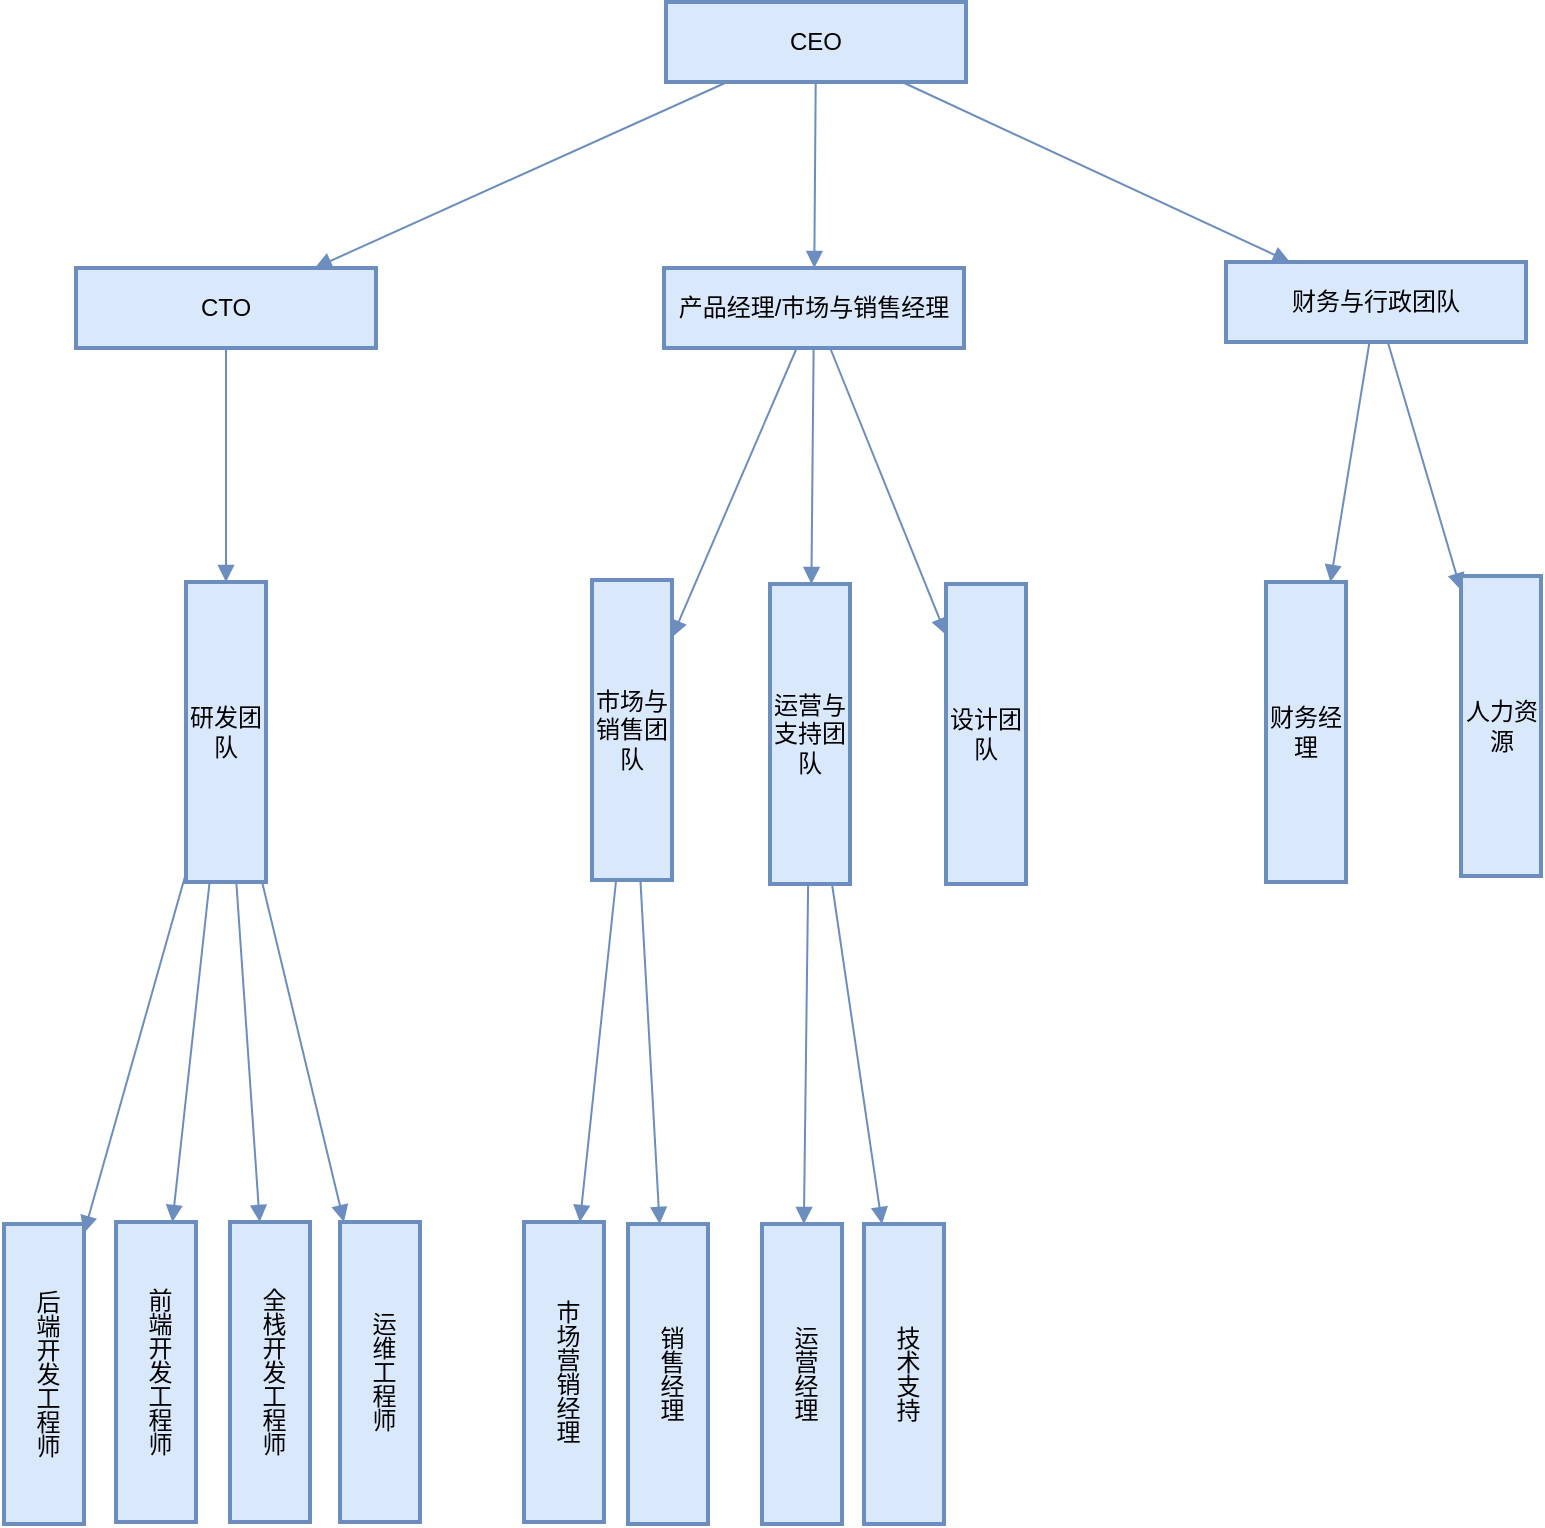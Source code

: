<mxfile version="24.7.17">
  <diagram name="第 1 页" id="kcZdlDMOoqQzpaW8ADvZ">
    <mxGraphModel dx="1971" dy="1671" grid="1" gridSize="10" guides="1" tooltips="1" connect="1" arrows="1" fold="1" page="1" pageScale="1" pageWidth="827" pageHeight="1169" math="0" shadow="0">
      <root>
        <mxCell id="0" />
        <mxCell id="1" parent="0" />
        <mxCell id="jP5qqYoJzU4zsviBNMvY-36" value="CEO" style="whiteSpace=wrap;strokeWidth=2;fillColor=#dae8fc;strokeColor=#6c8ebf;" vertex="1" parent="1">
          <mxGeometry x="350" y="30" width="150" height="40" as="geometry" />
        </mxCell>
        <mxCell id="jP5qqYoJzU4zsviBNMvY-37" value="CTO" style="whiteSpace=wrap;strokeWidth=2;fillColor=#dae8fc;strokeColor=#6c8ebf;" vertex="1" parent="1">
          <mxGeometry x="55" y="163" width="150" height="40" as="geometry" />
        </mxCell>
        <mxCell id="jP5qqYoJzU4zsviBNMvY-38" value="产品经理/市场与销售经理" style="whiteSpace=wrap;strokeWidth=2;fillColor=#dae8fc;strokeColor=#6c8ebf;" vertex="1" parent="1">
          <mxGeometry x="349" y="163" width="150" height="40" as="geometry" />
        </mxCell>
        <mxCell id="jP5qqYoJzU4zsviBNMvY-39" value="研发团队" style="whiteSpace=wrap;strokeWidth=2;direction=south;fillColor=#dae8fc;strokeColor=#6c8ebf;" vertex="1" parent="1">
          <mxGeometry x="110" y="320" width="40" height="150" as="geometry" />
        </mxCell>
        <mxCell id="jP5qqYoJzU4zsviBNMvY-40" value="后端开发工程师" style="strokeWidth=2;direction=south;whiteSpace=wrap;textDirection=vertical-lr;fillColor=#dae8fc;strokeColor=#6c8ebf;" vertex="1" parent="1">
          <mxGeometry x="19" y="641" width="40" height="150" as="geometry" />
        </mxCell>
        <mxCell id="jP5qqYoJzU4zsviBNMvY-41" value="前端开发工程师" style="whiteSpace=wrap;strokeWidth=2;direction=south;textDirection=vertical-lr;fillColor=#dae8fc;strokeColor=#6c8ebf;" vertex="1" parent="1">
          <mxGeometry x="75" y="640" width="40" height="150" as="geometry" />
        </mxCell>
        <mxCell id="jP5qqYoJzU4zsviBNMvY-42" value="全栈开发工程师" style="whiteSpace=wrap;strokeWidth=2;direction=south;textDirection=vertical-lr;fillColor=#dae8fc;strokeColor=#6c8ebf;" vertex="1" parent="1">
          <mxGeometry x="132" y="640" width="40" height="150" as="geometry" />
        </mxCell>
        <mxCell id="jP5qqYoJzU4zsviBNMvY-43" value="运维工程师" style="whiteSpace=wrap;strokeWidth=2;direction=south;textDirection=vertical-lr;fillColor=#dae8fc;strokeColor=#6c8ebf;" vertex="1" parent="1">
          <mxGeometry x="187" y="640" width="40" height="150" as="geometry" />
        </mxCell>
        <mxCell id="jP5qqYoJzU4zsviBNMvY-44" value="市场与销售团队" style="whiteSpace=wrap;strokeWidth=2;direction=south;fillColor=#dae8fc;strokeColor=#6c8ebf;" vertex="1" parent="1">
          <mxGeometry x="313" y="319" width="40" height="150" as="geometry" />
        </mxCell>
        <mxCell id="jP5qqYoJzU4zsviBNMvY-45" value="运营与支持团队" style="whiteSpace=wrap;strokeWidth=2;direction=south;fillColor=#dae8fc;strokeColor=#6c8ebf;" vertex="1" parent="1">
          <mxGeometry x="402" y="321" width="40" height="150" as="geometry" />
        </mxCell>
        <mxCell id="jP5qqYoJzU4zsviBNMvY-46" value="设计团队" style="whiteSpace=wrap;strokeWidth=2;direction=south;fillColor=#dae8fc;strokeColor=#6c8ebf;" vertex="1" parent="1">
          <mxGeometry x="490" y="321" width="40" height="150" as="geometry" />
        </mxCell>
        <mxCell id="jP5qqYoJzU4zsviBNMvY-47" value="市场营销经理" style="whiteSpace=wrap;strokeWidth=2;direction=south;textDirection=vertical-lr;fillColor=#dae8fc;strokeColor=#6c8ebf;" vertex="1" parent="1">
          <mxGeometry x="279" y="640" width="40" height="150" as="geometry" />
        </mxCell>
        <mxCell id="jP5qqYoJzU4zsviBNMvY-48" value="销售经理" style="whiteSpace=wrap;strokeWidth=2;direction=south;textDirection=vertical-lr;fillColor=#dae8fc;strokeColor=#6c8ebf;" vertex="1" parent="1">
          <mxGeometry x="331" y="641" width="40" height="150" as="geometry" />
        </mxCell>
        <mxCell id="jP5qqYoJzU4zsviBNMvY-49" value="运营经理" style="whiteSpace=wrap;strokeWidth=2;direction=south;textDirection=vertical-lr;fillColor=#dae8fc;strokeColor=#6c8ebf;" vertex="1" parent="1">
          <mxGeometry x="398" y="641" width="40" height="150" as="geometry" />
        </mxCell>
        <mxCell id="jP5qqYoJzU4zsviBNMvY-50" value="技术支持" style="whiteSpace=wrap;strokeWidth=2;direction=south;textDirection=vertical-lr;fillColor=#dae8fc;strokeColor=#6c8ebf;" vertex="1" parent="1">
          <mxGeometry x="449" y="641" width="40" height="150" as="geometry" />
        </mxCell>
        <mxCell id="jP5qqYoJzU4zsviBNMvY-51" value="财务与行政团队" style="whiteSpace=wrap;strokeWidth=2;fillColor=#dae8fc;strokeColor=#6c8ebf;" vertex="1" parent="1">
          <mxGeometry x="630" y="160" width="150" height="40" as="geometry" />
        </mxCell>
        <mxCell id="jP5qqYoJzU4zsviBNMvY-52" value="财务经理" style="whiteSpace=wrap;strokeWidth=2;direction=south;fillColor=#dae8fc;strokeColor=#6c8ebf;" vertex="1" parent="1">
          <mxGeometry x="650" y="320" width="40" height="150" as="geometry" />
        </mxCell>
        <mxCell id="jP5qqYoJzU4zsviBNMvY-53" value="人力资源" style="whiteSpace=wrap;strokeWidth=2;direction=south;fillColor=#dae8fc;strokeColor=#6c8ebf;" vertex="1" parent="1">
          <mxGeometry x="747.5" y="317" width="40" height="150" as="geometry" />
        </mxCell>
        <mxCell id="jP5qqYoJzU4zsviBNMvY-54" value="" style="curved=1;startArrow=none;endArrow=block;rounded=0;fillColor=#dae8fc;strokeColor=#6c8ebf;" edge="1" parent="1" source="jP5qqYoJzU4zsviBNMvY-36" target="jP5qqYoJzU4zsviBNMvY-37">
          <mxGeometry relative="1" as="geometry" />
        </mxCell>
        <mxCell id="jP5qqYoJzU4zsviBNMvY-55" value="" style="curved=1;startArrow=none;endArrow=block;rounded=0;fillColor=#dae8fc;strokeColor=#6c8ebf;" edge="1" parent="1" source="jP5qqYoJzU4zsviBNMvY-36" target="jP5qqYoJzU4zsviBNMvY-38">
          <mxGeometry relative="1" as="geometry" />
        </mxCell>
        <mxCell id="jP5qqYoJzU4zsviBNMvY-56" value="" style="curved=1;startArrow=none;endArrow=block;rounded=0;fillColor=#dae8fc;strokeColor=#6c8ebf;" edge="1" parent="1" source="jP5qqYoJzU4zsviBNMvY-37" target="jP5qqYoJzU4zsviBNMvY-39">
          <mxGeometry relative="1" as="geometry" />
        </mxCell>
        <mxCell id="jP5qqYoJzU4zsviBNMvY-57" value="" style="curved=1;startArrow=none;endArrow=block;rounded=0;fillColor=#dae8fc;strokeColor=#6c8ebf;" edge="1" parent="1" source="jP5qqYoJzU4zsviBNMvY-39" target="jP5qqYoJzU4zsviBNMvY-40">
          <mxGeometry relative="1" as="geometry" />
        </mxCell>
        <mxCell id="jP5qqYoJzU4zsviBNMvY-58" value="" style="curved=1;startArrow=none;endArrow=block;rounded=0;fillColor=#dae8fc;strokeColor=#6c8ebf;" edge="1" parent="1" source="jP5qqYoJzU4zsviBNMvY-39" target="jP5qqYoJzU4zsviBNMvY-41">
          <mxGeometry relative="1" as="geometry" />
        </mxCell>
        <mxCell id="jP5qqYoJzU4zsviBNMvY-59" value="" style="curved=1;startArrow=none;endArrow=block;rounded=0;fillColor=#dae8fc;strokeColor=#6c8ebf;" edge="1" parent="1" source="jP5qqYoJzU4zsviBNMvY-39" target="jP5qqYoJzU4zsviBNMvY-42">
          <mxGeometry relative="1" as="geometry" />
        </mxCell>
        <mxCell id="jP5qqYoJzU4zsviBNMvY-60" value="" style="curved=1;startArrow=none;endArrow=block;rounded=0;fillColor=#dae8fc;strokeColor=#6c8ebf;" edge="1" parent="1" source="jP5qqYoJzU4zsviBNMvY-39" target="jP5qqYoJzU4zsviBNMvY-43">
          <mxGeometry relative="1" as="geometry" />
        </mxCell>
        <mxCell id="jP5qqYoJzU4zsviBNMvY-61" value="" style="curved=1;startArrow=none;endArrow=block;rounded=0;fillColor=#dae8fc;strokeColor=#6c8ebf;" edge="1" parent="1" source="jP5qqYoJzU4zsviBNMvY-38" target="jP5qqYoJzU4zsviBNMvY-44">
          <mxGeometry relative="1" as="geometry" />
        </mxCell>
        <mxCell id="jP5qqYoJzU4zsviBNMvY-62" value="" style="curved=1;startArrow=none;endArrow=block;rounded=0;fillColor=#dae8fc;strokeColor=#6c8ebf;" edge="1" parent="1" source="jP5qqYoJzU4zsviBNMvY-38" target="jP5qqYoJzU4zsviBNMvY-45">
          <mxGeometry relative="1" as="geometry" />
        </mxCell>
        <mxCell id="jP5qqYoJzU4zsviBNMvY-63" value="" style="curved=1;startArrow=none;endArrow=block;rounded=0;fillColor=#dae8fc;strokeColor=#6c8ebf;" edge="1" parent="1" source="jP5qqYoJzU4zsviBNMvY-38" target="jP5qqYoJzU4zsviBNMvY-46">
          <mxGeometry relative="1" as="geometry" />
        </mxCell>
        <mxCell id="jP5qqYoJzU4zsviBNMvY-64" value="" style="curved=1;startArrow=none;endArrow=block;rounded=0;fillColor=#dae8fc;strokeColor=#6c8ebf;" edge="1" parent="1" source="jP5qqYoJzU4zsviBNMvY-44" target="jP5qqYoJzU4zsviBNMvY-47">
          <mxGeometry relative="1" as="geometry" />
        </mxCell>
        <mxCell id="jP5qqYoJzU4zsviBNMvY-65" value="" style="curved=1;startArrow=none;endArrow=block;rounded=0;fillColor=#dae8fc;strokeColor=#6c8ebf;" edge="1" parent="1" source="jP5qqYoJzU4zsviBNMvY-44" target="jP5qqYoJzU4zsviBNMvY-48">
          <mxGeometry relative="1" as="geometry" />
        </mxCell>
        <mxCell id="jP5qqYoJzU4zsviBNMvY-66" value="" style="curved=1;startArrow=none;endArrow=block;rounded=0;fillColor=#dae8fc;strokeColor=#6c8ebf;" edge="1" parent="1" source="jP5qqYoJzU4zsviBNMvY-45" target="jP5qqYoJzU4zsviBNMvY-49">
          <mxGeometry relative="1" as="geometry" />
        </mxCell>
        <mxCell id="jP5qqYoJzU4zsviBNMvY-67" value="" style="curved=1;startArrow=none;endArrow=block;rounded=0;fillColor=#dae8fc;strokeColor=#6c8ebf;" edge="1" parent="1" source="jP5qqYoJzU4zsviBNMvY-45" target="jP5qqYoJzU4zsviBNMvY-50">
          <mxGeometry relative="1" as="geometry" />
        </mxCell>
        <mxCell id="jP5qqYoJzU4zsviBNMvY-68" value="" style="curved=1;startArrow=none;endArrow=block;rounded=0;fillColor=#dae8fc;strokeColor=#6c8ebf;" edge="1" parent="1" source="jP5qqYoJzU4zsviBNMvY-36" target="jP5qqYoJzU4zsviBNMvY-51">
          <mxGeometry relative="1" as="geometry" />
        </mxCell>
        <mxCell id="jP5qqYoJzU4zsviBNMvY-69" value="" style="curved=1;startArrow=none;endArrow=block;rounded=0;fillColor=#dae8fc;strokeColor=#6c8ebf;" edge="1" parent="1" source="jP5qqYoJzU4zsviBNMvY-51" target="jP5qqYoJzU4zsviBNMvY-52">
          <mxGeometry relative="1" as="geometry" />
        </mxCell>
        <mxCell id="jP5qqYoJzU4zsviBNMvY-70" value="" style="curved=1;startArrow=none;endArrow=block;rounded=0;fillColor=#dae8fc;strokeColor=#6c8ebf;" edge="1" parent="1" source="jP5qqYoJzU4zsviBNMvY-51" target="jP5qqYoJzU4zsviBNMvY-53">
          <mxGeometry relative="1" as="geometry" />
        </mxCell>
      </root>
    </mxGraphModel>
  </diagram>
</mxfile>
